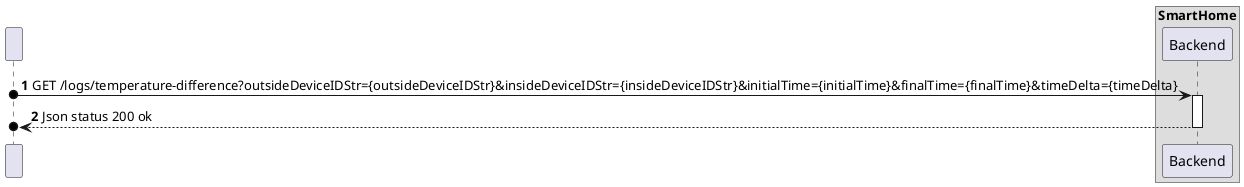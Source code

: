 @startuml
'https://plantuml.com/sequence-diagram
!pragma layout smetana

autonumber

participant " " as HTTP

box "SmartHome"
    participant "Backend" as BE

end box


HTTP o-> BE : GET /logs/temperature-difference?outsideDeviceIDStr={outsideDeviceIDStr}&insideDeviceIDStr={insideDeviceIDStr}&initialTime={initialTime}&finalTime={finalTime}&timeDelta={timeDelta}
activate BE


BE -->o HTTP : Json status 200 ok
deactivate BE



@enduml